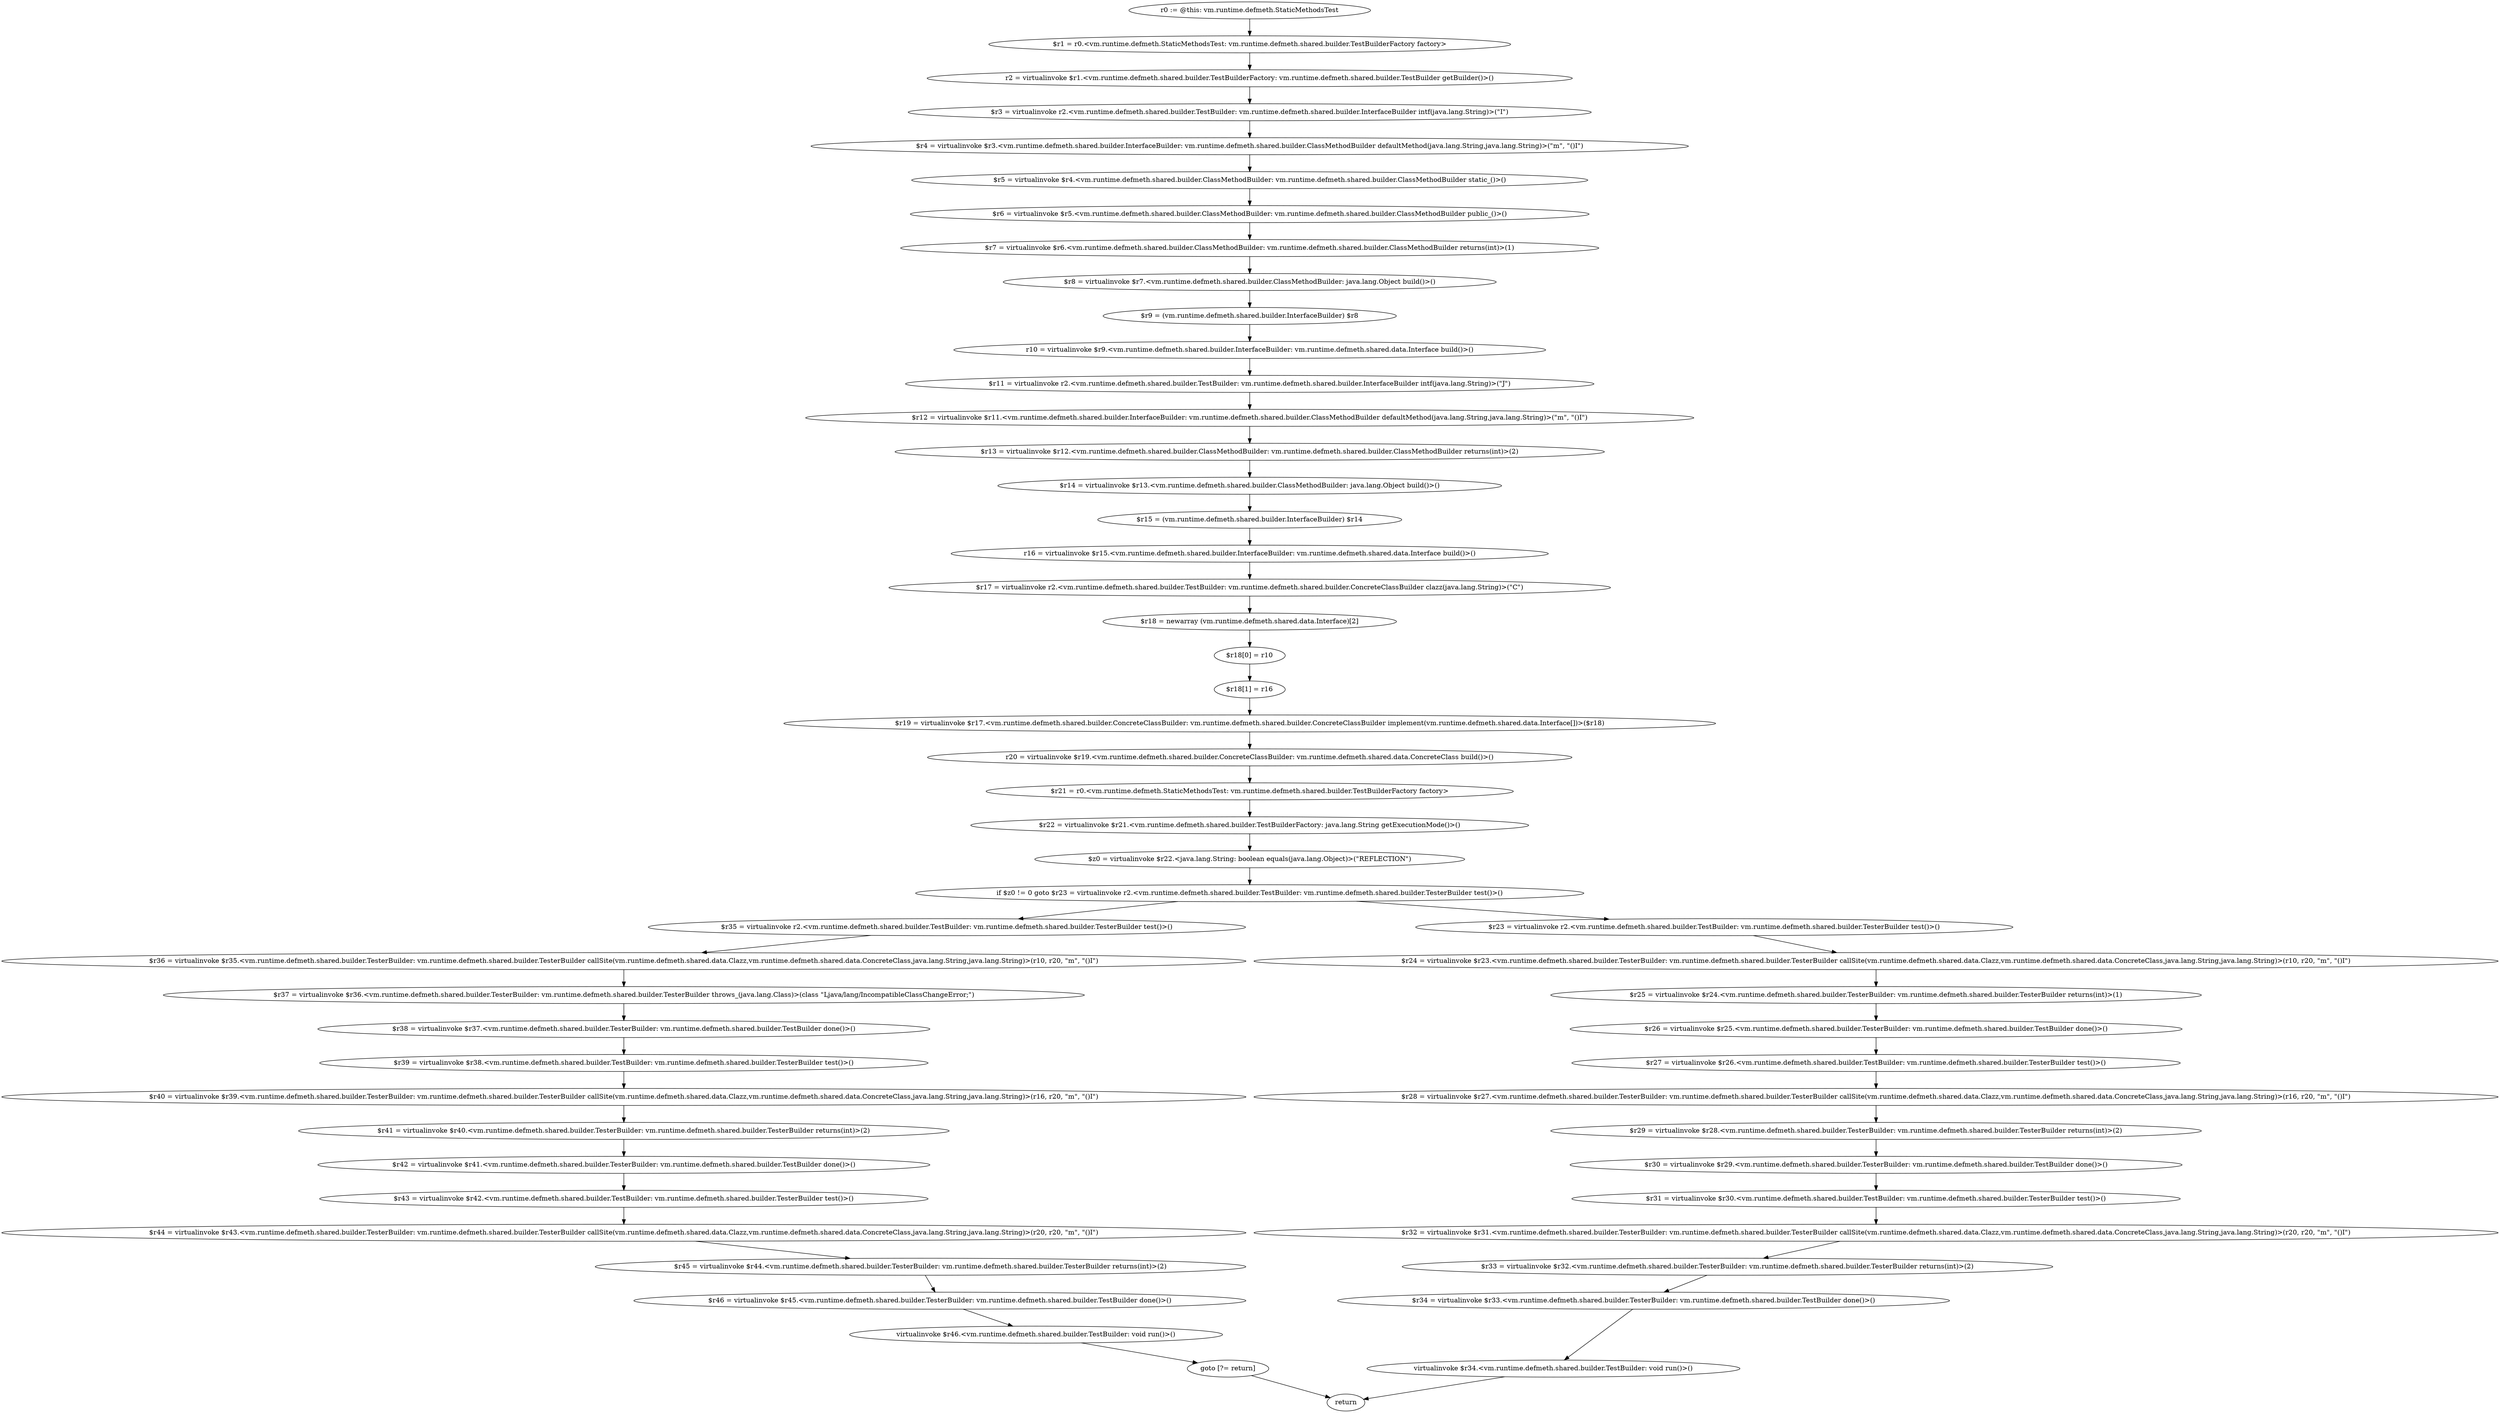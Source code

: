 digraph "unitGraph" {
    "r0 := @this: vm.runtime.defmeth.StaticMethodsTest"
    "$r1 = r0.<vm.runtime.defmeth.StaticMethodsTest: vm.runtime.defmeth.shared.builder.TestBuilderFactory factory>"
    "r2 = virtualinvoke $r1.<vm.runtime.defmeth.shared.builder.TestBuilderFactory: vm.runtime.defmeth.shared.builder.TestBuilder getBuilder()>()"
    "$r3 = virtualinvoke r2.<vm.runtime.defmeth.shared.builder.TestBuilder: vm.runtime.defmeth.shared.builder.InterfaceBuilder intf(java.lang.String)>(\"I\")"
    "$r4 = virtualinvoke $r3.<vm.runtime.defmeth.shared.builder.InterfaceBuilder: vm.runtime.defmeth.shared.builder.ClassMethodBuilder defaultMethod(java.lang.String,java.lang.String)>(\"m\", \"()I\")"
    "$r5 = virtualinvoke $r4.<vm.runtime.defmeth.shared.builder.ClassMethodBuilder: vm.runtime.defmeth.shared.builder.ClassMethodBuilder static_()>()"
    "$r6 = virtualinvoke $r5.<vm.runtime.defmeth.shared.builder.ClassMethodBuilder: vm.runtime.defmeth.shared.builder.ClassMethodBuilder public_()>()"
    "$r7 = virtualinvoke $r6.<vm.runtime.defmeth.shared.builder.ClassMethodBuilder: vm.runtime.defmeth.shared.builder.ClassMethodBuilder returns(int)>(1)"
    "$r8 = virtualinvoke $r7.<vm.runtime.defmeth.shared.builder.ClassMethodBuilder: java.lang.Object build()>()"
    "$r9 = (vm.runtime.defmeth.shared.builder.InterfaceBuilder) $r8"
    "r10 = virtualinvoke $r9.<vm.runtime.defmeth.shared.builder.InterfaceBuilder: vm.runtime.defmeth.shared.data.Interface build()>()"
    "$r11 = virtualinvoke r2.<vm.runtime.defmeth.shared.builder.TestBuilder: vm.runtime.defmeth.shared.builder.InterfaceBuilder intf(java.lang.String)>(\"J\")"
    "$r12 = virtualinvoke $r11.<vm.runtime.defmeth.shared.builder.InterfaceBuilder: vm.runtime.defmeth.shared.builder.ClassMethodBuilder defaultMethod(java.lang.String,java.lang.String)>(\"m\", \"()I\")"
    "$r13 = virtualinvoke $r12.<vm.runtime.defmeth.shared.builder.ClassMethodBuilder: vm.runtime.defmeth.shared.builder.ClassMethodBuilder returns(int)>(2)"
    "$r14 = virtualinvoke $r13.<vm.runtime.defmeth.shared.builder.ClassMethodBuilder: java.lang.Object build()>()"
    "$r15 = (vm.runtime.defmeth.shared.builder.InterfaceBuilder) $r14"
    "r16 = virtualinvoke $r15.<vm.runtime.defmeth.shared.builder.InterfaceBuilder: vm.runtime.defmeth.shared.data.Interface build()>()"
    "$r17 = virtualinvoke r2.<vm.runtime.defmeth.shared.builder.TestBuilder: vm.runtime.defmeth.shared.builder.ConcreteClassBuilder clazz(java.lang.String)>(\"C\")"
    "$r18 = newarray (vm.runtime.defmeth.shared.data.Interface)[2]"
    "$r18[0] = r10"
    "$r18[1] = r16"
    "$r19 = virtualinvoke $r17.<vm.runtime.defmeth.shared.builder.ConcreteClassBuilder: vm.runtime.defmeth.shared.builder.ConcreteClassBuilder implement(vm.runtime.defmeth.shared.data.Interface[])>($r18)"
    "r20 = virtualinvoke $r19.<vm.runtime.defmeth.shared.builder.ConcreteClassBuilder: vm.runtime.defmeth.shared.data.ConcreteClass build()>()"
    "$r21 = r0.<vm.runtime.defmeth.StaticMethodsTest: vm.runtime.defmeth.shared.builder.TestBuilderFactory factory>"
    "$r22 = virtualinvoke $r21.<vm.runtime.defmeth.shared.builder.TestBuilderFactory: java.lang.String getExecutionMode()>()"
    "$z0 = virtualinvoke $r22.<java.lang.String: boolean equals(java.lang.Object)>(\"REFLECTION\")"
    "if $z0 != 0 goto $r23 = virtualinvoke r2.<vm.runtime.defmeth.shared.builder.TestBuilder: vm.runtime.defmeth.shared.builder.TesterBuilder test()>()"
    "$r35 = virtualinvoke r2.<vm.runtime.defmeth.shared.builder.TestBuilder: vm.runtime.defmeth.shared.builder.TesterBuilder test()>()"
    "$r36 = virtualinvoke $r35.<vm.runtime.defmeth.shared.builder.TesterBuilder: vm.runtime.defmeth.shared.builder.TesterBuilder callSite(vm.runtime.defmeth.shared.data.Clazz,vm.runtime.defmeth.shared.data.ConcreteClass,java.lang.String,java.lang.String)>(r10, r20, \"m\", \"()I\")"
    "$r37 = virtualinvoke $r36.<vm.runtime.defmeth.shared.builder.TesterBuilder: vm.runtime.defmeth.shared.builder.TesterBuilder throws_(java.lang.Class)>(class \"Ljava/lang/IncompatibleClassChangeError;\")"
    "$r38 = virtualinvoke $r37.<vm.runtime.defmeth.shared.builder.TesterBuilder: vm.runtime.defmeth.shared.builder.TestBuilder done()>()"
    "$r39 = virtualinvoke $r38.<vm.runtime.defmeth.shared.builder.TestBuilder: vm.runtime.defmeth.shared.builder.TesterBuilder test()>()"
    "$r40 = virtualinvoke $r39.<vm.runtime.defmeth.shared.builder.TesterBuilder: vm.runtime.defmeth.shared.builder.TesterBuilder callSite(vm.runtime.defmeth.shared.data.Clazz,vm.runtime.defmeth.shared.data.ConcreteClass,java.lang.String,java.lang.String)>(r16, r20, \"m\", \"()I\")"
    "$r41 = virtualinvoke $r40.<vm.runtime.defmeth.shared.builder.TesterBuilder: vm.runtime.defmeth.shared.builder.TesterBuilder returns(int)>(2)"
    "$r42 = virtualinvoke $r41.<vm.runtime.defmeth.shared.builder.TesterBuilder: vm.runtime.defmeth.shared.builder.TestBuilder done()>()"
    "$r43 = virtualinvoke $r42.<vm.runtime.defmeth.shared.builder.TestBuilder: vm.runtime.defmeth.shared.builder.TesterBuilder test()>()"
    "$r44 = virtualinvoke $r43.<vm.runtime.defmeth.shared.builder.TesterBuilder: vm.runtime.defmeth.shared.builder.TesterBuilder callSite(vm.runtime.defmeth.shared.data.Clazz,vm.runtime.defmeth.shared.data.ConcreteClass,java.lang.String,java.lang.String)>(r20, r20, \"m\", \"()I\")"
    "$r45 = virtualinvoke $r44.<vm.runtime.defmeth.shared.builder.TesterBuilder: vm.runtime.defmeth.shared.builder.TesterBuilder returns(int)>(2)"
    "$r46 = virtualinvoke $r45.<vm.runtime.defmeth.shared.builder.TesterBuilder: vm.runtime.defmeth.shared.builder.TestBuilder done()>()"
    "virtualinvoke $r46.<vm.runtime.defmeth.shared.builder.TestBuilder: void run()>()"
    "goto [?= return]"
    "$r23 = virtualinvoke r2.<vm.runtime.defmeth.shared.builder.TestBuilder: vm.runtime.defmeth.shared.builder.TesterBuilder test()>()"
    "$r24 = virtualinvoke $r23.<vm.runtime.defmeth.shared.builder.TesterBuilder: vm.runtime.defmeth.shared.builder.TesterBuilder callSite(vm.runtime.defmeth.shared.data.Clazz,vm.runtime.defmeth.shared.data.ConcreteClass,java.lang.String,java.lang.String)>(r10, r20, \"m\", \"()I\")"
    "$r25 = virtualinvoke $r24.<vm.runtime.defmeth.shared.builder.TesterBuilder: vm.runtime.defmeth.shared.builder.TesterBuilder returns(int)>(1)"
    "$r26 = virtualinvoke $r25.<vm.runtime.defmeth.shared.builder.TesterBuilder: vm.runtime.defmeth.shared.builder.TestBuilder done()>()"
    "$r27 = virtualinvoke $r26.<vm.runtime.defmeth.shared.builder.TestBuilder: vm.runtime.defmeth.shared.builder.TesterBuilder test()>()"
    "$r28 = virtualinvoke $r27.<vm.runtime.defmeth.shared.builder.TesterBuilder: vm.runtime.defmeth.shared.builder.TesterBuilder callSite(vm.runtime.defmeth.shared.data.Clazz,vm.runtime.defmeth.shared.data.ConcreteClass,java.lang.String,java.lang.String)>(r16, r20, \"m\", \"()I\")"
    "$r29 = virtualinvoke $r28.<vm.runtime.defmeth.shared.builder.TesterBuilder: vm.runtime.defmeth.shared.builder.TesterBuilder returns(int)>(2)"
    "$r30 = virtualinvoke $r29.<vm.runtime.defmeth.shared.builder.TesterBuilder: vm.runtime.defmeth.shared.builder.TestBuilder done()>()"
    "$r31 = virtualinvoke $r30.<vm.runtime.defmeth.shared.builder.TestBuilder: vm.runtime.defmeth.shared.builder.TesterBuilder test()>()"
    "$r32 = virtualinvoke $r31.<vm.runtime.defmeth.shared.builder.TesterBuilder: vm.runtime.defmeth.shared.builder.TesterBuilder callSite(vm.runtime.defmeth.shared.data.Clazz,vm.runtime.defmeth.shared.data.ConcreteClass,java.lang.String,java.lang.String)>(r20, r20, \"m\", \"()I\")"
    "$r33 = virtualinvoke $r32.<vm.runtime.defmeth.shared.builder.TesterBuilder: vm.runtime.defmeth.shared.builder.TesterBuilder returns(int)>(2)"
    "$r34 = virtualinvoke $r33.<vm.runtime.defmeth.shared.builder.TesterBuilder: vm.runtime.defmeth.shared.builder.TestBuilder done()>()"
    "virtualinvoke $r34.<vm.runtime.defmeth.shared.builder.TestBuilder: void run()>()"
    "return"
    "r0 := @this: vm.runtime.defmeth.StaticMethodsTest"->"$r1 = r0.<vm.runtime.defmeth.StaticMethodsTest: vm.runtime.defmeth.shared.builder.TestBuilderFactory factory>";
    "$r1 = r0.<vm.runtime.defmeth.StaticMethodsTest: vm.runtime.defmeth.shared.builder.TestBuilderFactory factory>"->"r2 = virtualinvoke $r1.<vm.runtime.defmeth.shared.builder.TestBuilderFactory: vm.runtime.defmeth.shared.builder.TestBuilder getBuilder()>()";
    "r2 = virtualinvoke $r1.<vm.runtime.defmeth.shared.builder.TestBuilderFactory: vm.runtime.defmeth.shared.builder.TestBuilder getBuilder()>()"->"$r3 = virtualinvoke r2.<vm.runtime.defmeth.shared.builder.TestBuilder: vm.runtime.defmeth.shared.builder.InterfaceBuilder intf(java.lang.String)>(\"I\")";
    "$r3 = virtualinvoke r2.<vm.runtime.defmeth.shared.builder.TestBuilder: vm.runtime.defmeth.shared.builder.InterfaceBuilder intf(java.lang.String)>(\"I\")"->"$r4 = virtualinvoke $r3.<vm.runtime.defmeth.shared.builder.InterfaceBuilder: vm.runtime.defmeth.shared.builder.ClassMethodBuilder defaultMethod(java.lang.String,java.lang.String)>(\"m\", \"()I\")";
    "$r4 = virtualinvoke $r3.<vm.runtime.defmeth.shared.builder.InterfaceBuilder: vm.runtime.defmeth.shared.builder.ClassMethodBuilder defaultMethod(java.lang.String,java.lang.String)>(\"m\", \"()I\")"->"$r5 = virtualinvoke $r4.<vm.runtime.defmeth.shared.builder.ClassMethodBuilder: vm.runtime.defmeth.shared.builder.ClassMethodBuilder static_()>()";
    "$r5 = virtualinvoke $r4.<vm.runtime.defmeth.shared.builder.ClassMethodBuilder: vm.runtime.defmeth.shared.builder.ClassMethodBuilder static_()>()"->"$r6 = virtualinvoke $r5.<vm.runtime.defmeth.shared.builder.ClassMethodBuilder: vm.runtime.defmeth.shared.builder.ClassMethodBuilder public_()>()";
    "$r6 = virtualinvoke $r5.<vm.runtime.defmeth.shared.builder.ClassMethodBuilder: vm.runtime.defmeth.shared.builder.ClassMethodBuilder public_()>()"->"$r7 = virtualinvoke $r6.<vm.runtime.defmeth.shared.builder.ClassMethodBuilder: vm.runtime.defmeth.shared.builder.ClassMethodBuilder returns(int)>(1)";
    "$r7 = virtualinvoke $r6.<vm.runtime.defmeth.shared.builder.ClassMethodBuilder: vm.runtime.defmeth.shared.builder.ClassMethodBuilder returns(int)>(1)"->"$r8 = virtualinvoke $r7.<vm.runtime.defmeth.shared.builder.ClassMethodBuilder: java.lang.Object build()>()";
    "$r8 = virtualinvoke $r7.<vm.runtime.defmeth.shared.builder.ClassMethodBuilder: java.lang.Object build()>()"->"$r9 = (vm.runtime.defmeth.shared.builder.InterfaceBuilder) $r8";
    "$r9 = (vm.runtime.defmeth.shared.builder.InterfaceBuilder) $r8"->"r10 = virtualinvoke $r9.<vm.runtime.defmeth.shared.builder.InterfaceBuilder: vm.runtime.defmeth.shared.data.Interface build()>()";
    "r10 = virtualinvoke $r9.<vm.runtime.defmeth.shared.builder.InterfaceBuilder: vm.runtime.defmeth.shared.data.Interface build()>()"->"$r11 = virtualinvoke r2.<vm.runtime.defmeth.shared.builder.TestBuilder: vm.runtime.defmeth.shared.builder.InterfaceBuilder intf(java.lang.String)>(\"J\")";
    "$r11 = virtualinvoke r2.<vm.runtime.defmeth.shared.builder.TestBuilder: vm.runtime.defmeth.shared.builder.InterfaceBuilder intf(java.lang.String)>(\"J\")"->"$r12 = virtualinvoke $r11.<vm.runtime.defmeth.shared.builder.InterfaceBuilder: vm.runtime.defmeth.shared.builder.ClassMethodBuilder defaultMethod(java.lang.String,java.lang.String)>(\"m\", \"()I\")";
    "$r12 = virtualinvoke $r11.<vm.runtime.defmeth.shared.builder.InterfaceBuilder: vm.runtime.defmeth.shared.builder.ClassMethodBuilder defaultMethod(java.lang.String,java.lang.String)>(\"m\", \"()I\")"->"$r13 = virtualinvoke $r12.<vm.runtime.defmeth.shared.builder.ClassMethodBuilder: vm.runtime.defmeth.shared.builder.ClassMethodBuilder returns(int)>(2)";
    "$r13 = virtualinvoke $r12.<vm.runtime.defmeth.shared.builder.ClassMethodBuilder: vm.runtime.defmeth.shared.builder.ClassMethodBuilder returns(int)>(2)"->"$r14 = virtualinvoke $r13.<vm.runtime.defmeth.shared.builder.ClassMethodBuilder: java.lang.Object build()>()";
    "$r14 = virtualinvoke $r13.<vm.runtime.defmeth.shared.builder.ClassMethodBuilder: java.lang.Object build()>()"->"$r15 = (vm.runtime.defmeth.shared.builder.InterfaceBuilder) $r14";
    "$r15 = (vm.runtime.defmeth.shared.builder.InterfaceBuilder) $r14"->"r16 = virtualinvoke $r15.<vm.runtime.defmeth.shared.builder.InterfaceBuilder: vm.runtime.defmeth.shared.data.Interface build()>()";
    "r16 = virtualinvoke $r15.<vm.runtime.defmeth.shared.builder.InterfaceBuilder: vm.runtime.defmeth.shared.data.Interface build()>()"->"$r17 = virtualinvoke r2.<vm.runtime.defmeth.shared.builder.TestBuilder: vm.runtime.defmeth.shared.builder.ConcreteClassBuilder clazz(java.lang.String)>(\"C\")";
    "$r17 = virtualinvoke r2.<vm.runtime.defmeth.shared.builder.TestBuilder: vm.runtime.defmeth.shared.builder.ConcreteClassBuilder clazz(java.lang.String)>(\"C\")"->"$r18 = newarray (vm.runtime.defmeth.shared.data.Interface)[2]";
    "$r18 = newarray (vm.runtime.defmeth.shared.data.Interface)[2]"->"$r18[0] = r10";
    "$r18[0] = r10"->"$r18[1] = r16";
    "$r18[1] = r16"->"$r19 = virtualinvoke $r17.<vm.runtime.defmeth.shared.builder.ConcreteClassBuilder: vm.runtime.defmeth.shared.builder.ConcreteClassBuilder implement(vm.runtime.defmeth.shared.data.Interface[])>($r18)";
    "$r19 = virtualinvoke $r17.<vm.runtime.defmeth.shared.builder.ConcreteClassBuilder: vm.runtime.defmeth.shared.builder.ConcreteClassBuilder implement(vm.runtime.defmeth.shared.data.Interface[])>($r18)"->"r20 = virtualinvoke $r19.<vm.runtime.defmeth.shared.builder.ConcreteClassBuilder: vm.runtime.defmeth.shared.data.ConcreteClass build()>()";
    "r20 = virtualinvoke $r19.<vm.runtime.defmeth.shared.builder.ConcreteClassBuilder: vm.runtime.defmeth.shared.data.ConcreteClass build()>()"->"$r21 = r0.<vm.runtime.defmeth.StaticMethodsTest: vm.runtime.defmeth.shared.builder.TestBuilderFactory factory>";
    "$r21 = r0.<vm.runtime.defmeth.StaticMethodsTest: vm.runtime.defmeth.shared.builder.TestBuilderFactory factory>"->"$r22 = virtualinvoke $r21.<vm.runtime.defmeth.shared.builder.TestBuilderFactory: java.lang.String getExecutionMode()>()";
    "$r22 = virtualinvoke $r21.<vm.runtime.defmeth.shared.builder.TestBuilderFactory: java.lang.String getExecutionMode()>()"->"$z0 = virtualinvoke $r22.<java.lang.String: boolean equals(java.lang.Object)>(\"REFLECTION\")";
    "$z0 = virtualinvoke $r22.<java.lang.String: boolean equals(java.lang.Object)>(\"REFLECTION\")"->"if $z0 != 0 goto $r23 = virtualinvoke r2.<vm.runtime.defmeth.shared.builder.TestBuilder: vm.runtime.defmeth.shared.builder.TesterBuilder test()>()";
    "if $z0 != 0 goto $r23 = virtualinvoke r2.<vm.runtime.defmeth.shared.builder.TestBuilder: vm.runtime.defmeth.shared.builder.TesterBuilder test()>()"->"$r35 = virtualinvoke r2.<vm.runtime.defmeth.shared.builder.TestBuilder: vm.runtime.defmeth.shared.builder.TesterBuilder test()>()";
    "if $z0 != 0 goto $r23 = virtualinvoke r2.<vm.runtime.defmeth.shared.builder.TestBuilder: vm.runtime.defmeth.shared.builder.TesterBuilder test()>()"->"$r23 = virtualinvoke r2.<vm.runtime.defmeth.shared.builder.TestBuilder: vm.runtime.defmeth.shared.builder.TesterBuilder test()>()";
    "$r35 = virtualinvoke r2.<vm.runtime.defmeth.shared.builder.TestBuilder: vm.runtime.defmeth.shared.builder.TesterBuilder test()>()"->"$r36 = virtualinvoke $r35.<vm.runtime.defmeth.shared.builder.TesterBuilder: vm.runtime.defmeth.shared.builder.TesterBuilder callSite(vm.runtime.defmeth.shared.data.Clazz,vm.runtime.defmeth.shared.data.ConcreteClass,java.lang.String,java.lang.String)>(r10, r20, \"m\", \"()I\")";
    "$r36 = virtualinvoke $r35.<vm.runtime.defmeth.shared.builder.TesterBuilder: vm.runtime.defmeth.shared.builder.TesterBuilder callSite(vm.runtime.defmeth.shared.data.Clazz,vm.runtime.defmeth.shared.data.ConcreteClass,java.lang.String,java.lang.String)>(r10, r20, \"m\", \"()I\")"->"$r37 = virtualinvoke $r36.<vm.runtime.defmeth.shared.builder.TesterBuilder: vm.runtime.defmeth.shared.builder.TesterBuilder throws_(java.lang.Class)>(class \"Ljava/lang/IncompatibleClassChangeError;\")";
    "$r37 = virtualinvoke $r36.<vm.runtime.defmeth.shared.builder.TesterBuilder: vm.runtime.defmeth.shared.builder.TesterBuilder throws_(java.lang.Class)>(class \"Ljava/lang/IncompatibleClassChangeError;\")"->"$r38 = virtualinvoke $r37.<vm.runtime.defmeth.shared.builder.TesterBuilder: vm.runtime.defmeth.shared.builder.TestBuilder done()>()";
    "$r38 = virtualinvoke $r37.<vm.runtime.defmeth.shared.builder.TesterBuilder: vm.runtime.defmeth.shared.builder.TestBuilder done()>()"->"$r39 = virtualinvoke $r38.<vm.runtime.defmeth.shared.builder.TestBuilder: vm.runtime.defmeth.shared.builder.TesterBuilder test()>()";
    "$r39 = virtualinvoke $r38.<vm.runtime.defmeth.shared.builder.TestBuilder: vm.runtime.defmeth.shared.builder.TesterBuilder test()>()"->"$r40 = virtualinvoke $r39.<vm.runtime.defmeth.shared.builder.TesterBuilder: vm.runtime.defmeth.shared.builder.TesterBuilder callSite(vm.runtime.defmeth.shared.data.Clazz,vm.runtime.defmeth.shared.data.ConcreteClass,java.lang.String,java.lang.String)>(r16, r20, \"m\", \"()I\")";
    "$r40 = virtualinvoke $r39.<vm.runtime.defmeth.shared.builder.TesterBuilder: vm.runtime.defmeth.shared.builder.TesterBuilder callSite(vm.runtime.defmeth.shared.data.Clazz,vm.runtime.defmeth.shared.data.ConcreteClass,java.lang.String,java.lang.String)>(r16, r20, \"m\", \"()I\")"->"$r41 = virtualinvoke $r40.<vm.runtime.defmeth.shared.builder.TesterBuilder: vm.runtime.defmeth.shared.builder.TesterBuilder returns(int)>(2)";
    "$r41 = virtualinvoke $r40.<vm.runtime.defmeth.shared.builder.TesterBuilder: vm.runtime.defmeth.shared.builder.TesterBuilder returns(int)>(2)"->"$r42 = virtualinvoke $r41.<vm.runtime.defmeth.shared.builder.TesterBuilder: vm.runtime.defmeth.shared.builder.TestBuilder done()>()";
    "$r42 = virtualinvoke $r41.<vm.runtime.defmeth.shared.builder.TesterBuilder: vm.runtime.defmeth.shared.builder.TestBuilder done()>()"->"$r43 = virtualinvoke $r42.<vm.runtime.defmeth.shared.builder.TestBuilder: vm.runtime.defmeth.shared.builder.TesterBuilder test()>()";
    "$r43 = virtualinvoke $r42.<vm.runtime.defmeth.shared.builder.TestBuilder: vm.runtime.defmeth.shared.builder.TesterBuilder test()>()"->"$r44 = virtualinvoke $r43.<vm.runtime.defmeth.shared.builder.TesterBuilder: vm.runtime.defmeth.shared.builder.TesterBuilder callSite(vm.runtime.defmeth.shared.data.Clazz,vm.runtime.defmeth.shared.data.ConcreteClass,java.lang.String,java.lang.String)>(r20, r20, \"m\", \"()I\")";
    "$r44 = virtualinvoke $r43.<vm.runtime.defmeth.shared.builder.TesterBuilder: vm.runtime.defmeth.shared.builder.TesterBuilder callSite(vm.runtime.defmeth.shared.data.Clazz,vm.runtime.defmeth.shared.data.ConcreteClass,java.lang.String,java.lang.String)>(r20, r20, \"m\", \"()I\")"->"$r45 = virtualinvoke $r44.<vm.runtime.defmeth.shared.builder.TesterBuilder: vm.runtime.defmeth.shared.builder.TesterBuilder returns(int)>(2)";
    "$r45 = virtualinvoke $r44.<vm.runtime.defmeth.shared.builder.TesterBuilder: vm.runtime.defmeth.shared.builder.TesterBuilder returns(int)>(2)"->"$r46 = virtualinvoke $r45.<vm.runtime.defmeth.shared.builder.TesterBuilder: vm.runtime.defmeth.shared.builder.TestBuilder done()>()";
    "$r46 = virtualinvoke $r45.<vm.runtime.defmeth.shared.builder.TesterBuilder: vm.runtime.defmeth.shared.builder.TestBuilder done()>()"->"virtualinvoke $r46.<vm.runtime.defmeth.shared.builder.TestBuilder: void run()>()";
    "virtualinvoke $r46.<vm.runtime.defmeth.shared.builder.TestBuilder: void run()>()"->"goto [?= return]";
    "goto [?= return]"->"return";
    "$r23 = virtualinvoke r2.<vm.runtime.defmeth.shared.builder.TestBuilder: vm.runtime.defmeth.shared.builder.TesterBuilder test()>()"->"$r24 = virtualinvoke $r23.<vm.runtime.defmeth.shared.builder.TesterBuilder: vm.runtime.defmeth.shared.builder.TesterBuilder callSite(vm.runtime.defmeth.shared.data.Clazz,vm.runtime.defmeth.shared.data.ConcreteClass,java.lang.String,java.lang.String)>(r10, r20, \"m\", \"()I\")";
    "$r24 = virtualinvoke $r23.<vm.runtime.defmeth.shared.builder.TesterBuilder: vm.runtime.defmeth.shared.builder.TesterBuilder callSite(vm.runtime.defmeth.shared.data.Clazz,vm.runtime.defmeth.shared.data.ConcreteClass,java.lang.String,java.lang.String)>(r10, r20, \"m\", \"()I\")"->"$r25 = virtualinvoke $r24.<vm.runtime.defmeth.shared.builder.TesterBuilder: vm.runtime.defmeth.shared.builder.TesterBuilder returns(int)>(1)";
    "$r25 = virtualinvoke $r24.<vm.runtime.defmeth.shared.builder.TesterBuilder: vm.runtime.defmeth.shared.builder.TesterBuilder returns(int)>(1)"->"$r26 = virtualinvoke $r25.<vm.runtime.defmeth.shared.builder.TesterBuilder: vm.runtime.defmeth.shared.builder.TestBuilder done()>()";
    "$r26 = virtualinvoke $r25.<vm.runtime.defmeth.shared.builder.TesterBuilder: vm.runtime.defmeth.shared.builder.TestBuilder done()>()"->"$r27 = virtualinvoke $r26.<vm.runtime.defmeth.shared.builder.TestBuilder: vm.runtime.defmeth.shared.builder.TesterBuilder test()>()";
    "$r27 = virtualinvoke $r26.<vm.runtime.defmeth.shared.builder.TestBuilder: vm.runtime.defmeth.shared.builder.TesterBuilder test()>()"->"$r28 = virtualinvoke $r27.<vm.runtime.defmeth.shared.builder.TesterBuilder: vm.runtime.defmeth.shared.builder.TesterBuilder callSite(vm.runtime.defmeth.shared.data.Clazz,vm.runtime.defmeth.shared.data.ConcreteClass,java.lang.String,java.lang.String)>(r16, r20, \"m\", \"()I\")";
    "$r28 = virtualinvoke $r27.<vm.runtime.defmeth.shared.builder.TesterBuilder: vm.runtime.defmeth.shared.builder.TesterBuilder callSite(vm.runtime.defmeth.shared.data.Clazz,vm.runtime.defmeth.shared.data.ConcreteClass,java.lang.String,java.lang.String)>(r16, r20, \"m\", \"()I\")"->"$r29 = virtualinvoke $r28.<vm.runtime.defmeth.shared.builder.TesterBuilder: vm.runtime.defmeth.shared.builder.TesterBuilder returns(int)>(2)";
    "$r29 = virtualinvoke $r28.<vm.runtime.defmeth.shared.builder.TesterBuilder: vm.runtime.defmeth.shared.builder.TesterBuilder returns(int)>(2)"->"$r30 = virtualinvoke $r29.<vm.runtime.defmeth.shared.builder.TesterBuilder: vm.runtime.defmeth.shared.builder.TestBuilder done()>()";
    "$r30 = virtualinvoke $r29.<vm.runtime.defmeth.shared.builder.TesterBuilder: vm.runtime.defmeth.shared.builder.TestBuilder done()>()"->"$r31 = virtualinvoke $r30.<vm.runtime.defmeth.shared.builder.TestBuilder: vm.runtime.defmeth.shared.builder.TesterBuilder test()>()";
    "$r31 = virtualinvoke $r30.<vm.runtime.defmeth.shared.builder.TestBuilder: vm.runtime.defmeth.shared.builder.TesterBuilder test()>()"->"$r32 = virtualinvoke $r31.<vm.runtime.defmeth.shared.builder.TesterBuilder: vm.runtime.defmeth.shared.builder.TesterBuilder callSite(vm.runtime.defmeth.shared.data.Clazz,vm.runtime.defmeth.shared.data.ConcreteClass,java.lang.String,java.lang.String)>(r20, r20, \"m\", \"()I\")";
    "$r32 = virtualinvoke $r31.<vm.runtime.defmeth.shared.builder.TesterBuilder: vm.runtime.defmeth.shared.builder.TesterBuilder callSite(vm.runtime.defmeth.shared.data.Clazz,vm.runtime.defmeth.shared.data.ConcreteClass,java.lang.String,java.lang.String)>(r20, r20, \"m\", \"()I\")"->"$r33 = virtualinvoke $r32.<vm.runtime.defmeth.shared.builder.TesterBuilder: vm.runtime.defmeth.shared.builder.TesterBuilder returns(int)>(2)";
    "$r33 = virtualinvoke $r32.<vm.runtime.defmeth.shared.builder.TesterBuilder: vm.runtime.defmeth.shared.builder.TesterBuilder returns(int)>(2)"->"$r34 = virtualinvoke $r33.<vm.runtime.defmeth.shared.builder.TesterBuilder: vm.runtime.defmeth.shared.builder.TestBuilder done()>()";
    "$r34 = virtualinvoke $r33.<vm.runtime.defmeth.shared.builder.TesterBuilder: vm.runtime.defmeth.shared.builder.TestBuilder done()>()"->"virtualinvoke $r34.<vm.runtime.defmeth.shared.builder.TestBuilder: void run()>()";
    "virtualinvoke $r34.<vm.runtime.defmeth.shared.builder.TestBuilder: void run()>()"->"return";
}
